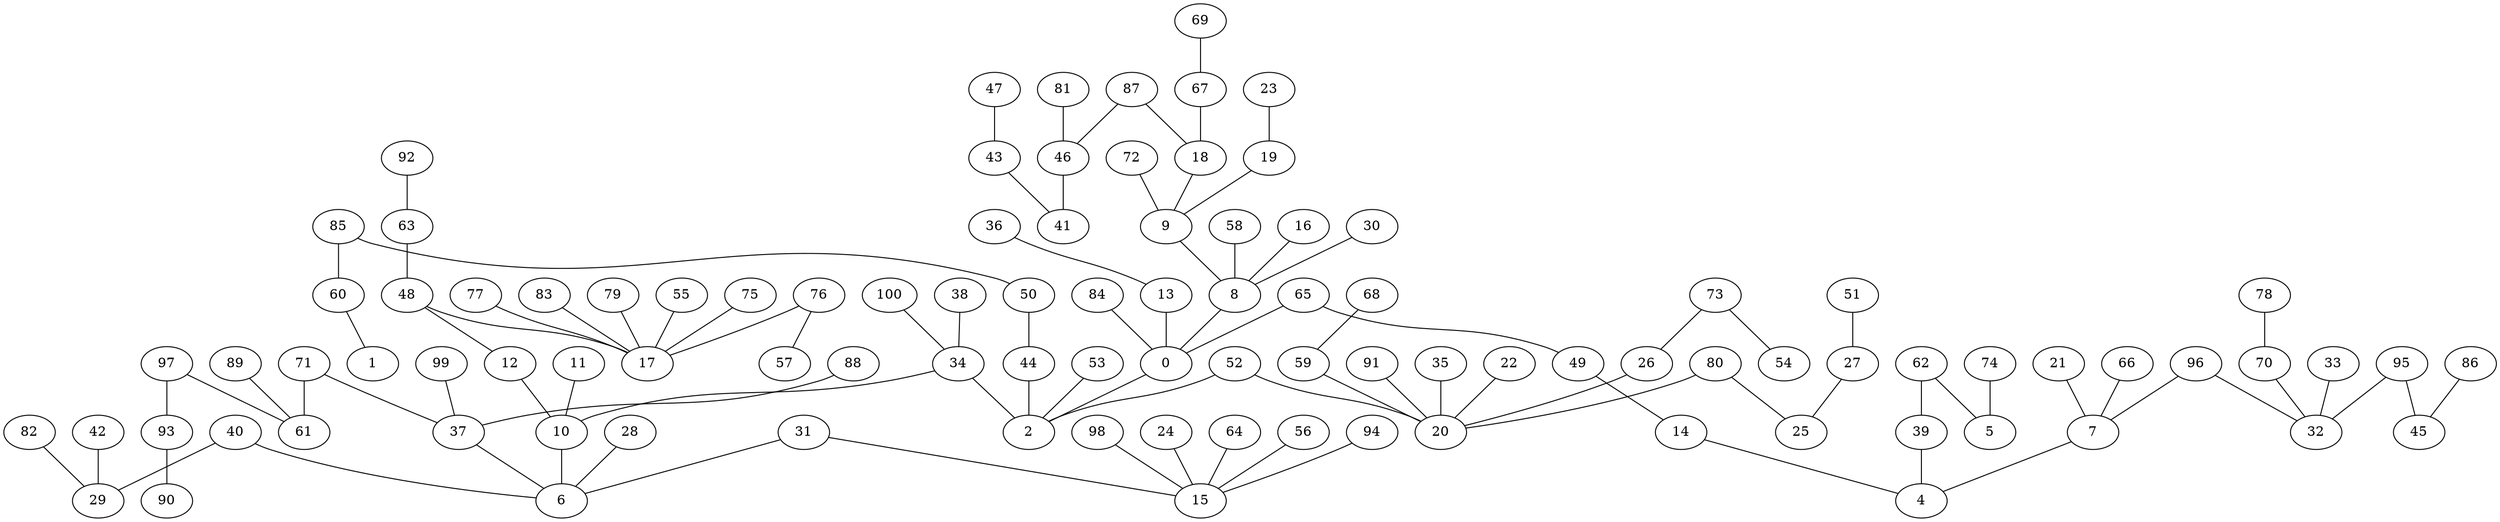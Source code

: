 strict graph G {
1;
60;
85;
50;
44;
2;
34;
10;
12;
48;
17;
76;
57;
75;
77;
83;
79;
55;
63;
92;
6;
40;
29;
82;
42;
28;
37;
71;
61;
97;
93;
90;
89;
88;
99;
31;
15;
94;
98;
24;
64;
56;
11;
100;
38;
52;
20;
91;
35;
80;
25;
27;
51;
59;
68;
22;
26;
73;
54;
0;
8;
9;
72;
19;
23;
18;
87;
46;
41;
43;
47;
81;
67;
69;
58;
16;
30;
65;
49;
14;
4;
39;
62;
5;
74;
7;
96;
32;
95;
45;
86;
33;
70;
78;
66;
21;
13;
36;
84;
53;
97 -- 61;
28 -- 6;
60 -- 1;
49 -- 14;
98 -- 15;
34 -- 2;
12 -- 10;
22 -- 20;
73 -- 26;
51 -- 27;
19 -- 9;
78 -- 70;
34 -- 10;
10 -- 6;
58 -- 8;
96 -- 7;
67 -- 18;
100 -- 34;
93 -- 90;
0 -- 2;
46 -- 41;
21 -- 7;
39 -- 4;
80 -- 25;
68 -- 59;
96 -- 32;
88 -- 37;
48 -- 17;
81 -- 46;
63 -- 48;
66 -- 7;
65 -- 49;
52 -- 2;
43 -- 41;
9 -- 8;
82 -- 29;
71 -- 61;
76 -- 17;
75 -- 17;
65 -- 0;
38 -- 34;
87 -- 46;
52 -- 20;
87 -- 18;
44 -- 2;
14 -- 4;
31 -- 6;
64 -- 15;
80 -- 20;
31 -- 15;
33 -- 32;
53 -- 2;
73 -- 54;
92 -- 63;
91 -- 20;
72 -- 9;
69 -- 67;
24 -- 15;
13 -- 0;
74 -- 5;
56 -- 15;
11 -- 10;
89 -- 61;
70 -- 32;
40 -- 6;
95 -- 32;
18 -- 9;
86 -- 45;
62 -- 5;
16 -- 8;
42 -- 29;
76 -- 57;
79 -- 17;
23 -- 19;
48 -- 12;
37 -- 6;
47 -- 43;
59 -- 20;
50 -- 44;
77 -- 17;
85 -- 50;
30 -- 8;
97 -- 93;
95 -- 45;
35 -- 20;
36 -- 13;
27 -- 25;
40 -- 29;
8 -- 0;
85 -- 60;
71 -- 37;
84 -- 0;
55 -- 17;
94 -- 15;
7 -- 4;
62 -- 39;
26 -- 20;
83 -- 17;
99 -- 37;
}
